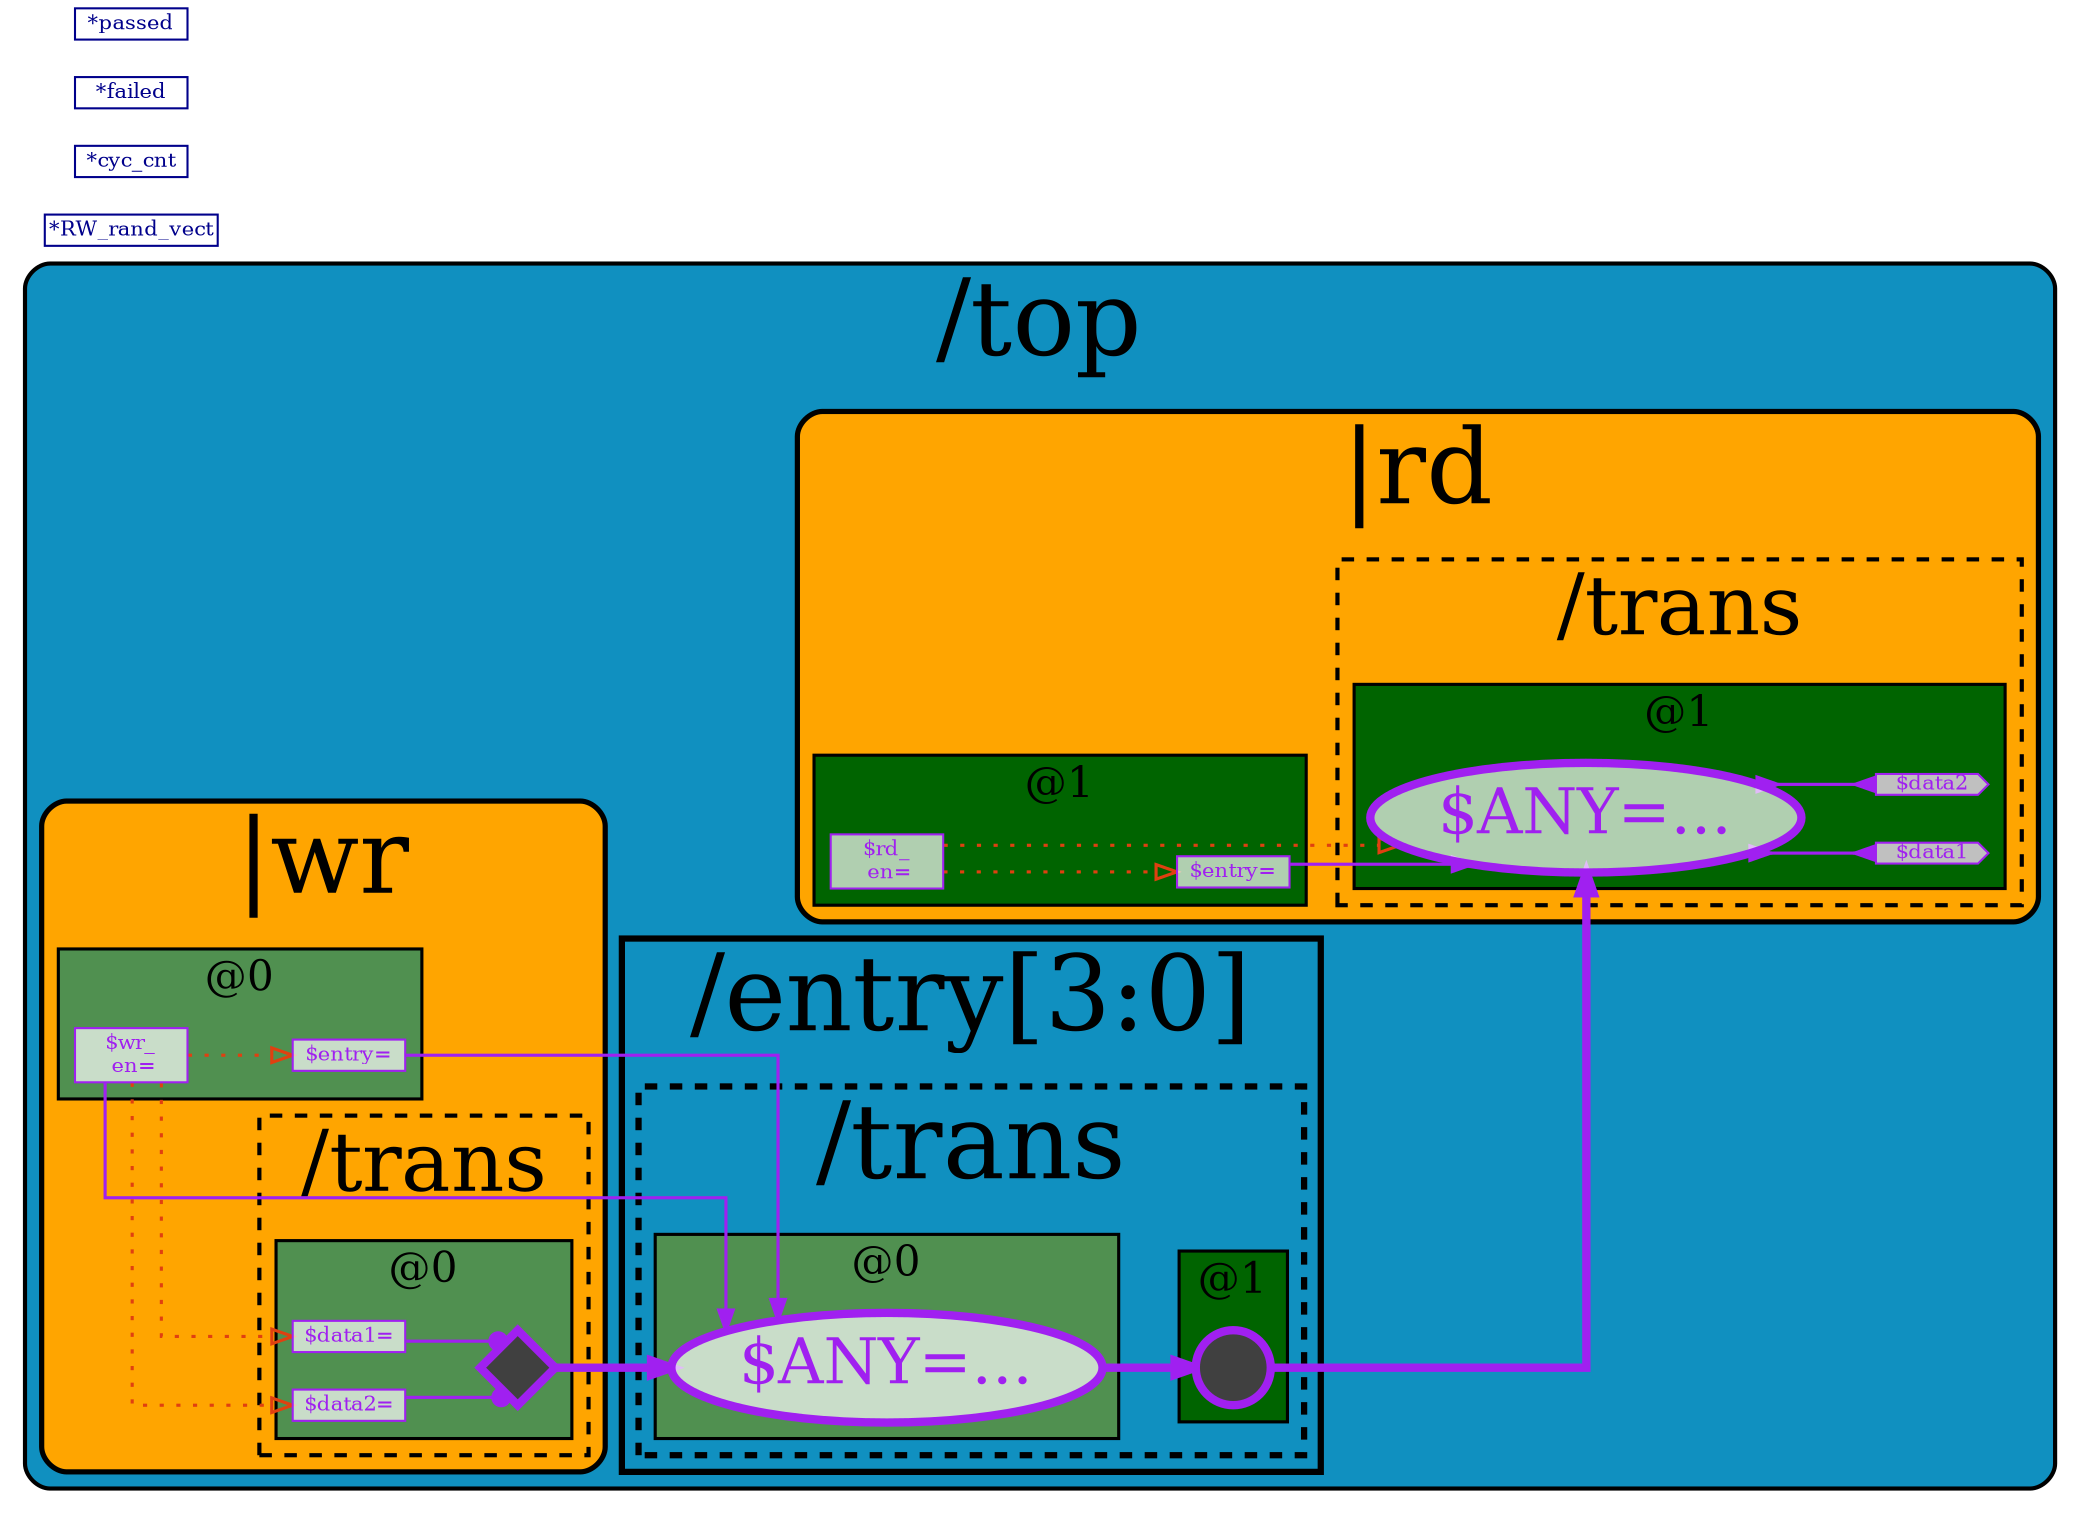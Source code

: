 // Generated by SandPiper(TM) 1.9-2018/02/11-beta from Redwood EDA.
// (Installed here: /home/devel/SandPiper_1.9-2018_02_11-beta_distro.)
// Redwood EDA does not claim intellectual property rights to this file and provides no warranty regarding its correctness or quality.


// Transaction Flow Graph:

strict digraph "top.tlv" {
   graph [layout = dot, rankdir = "LR", outputorder = edgesfirst, splines = ortho];
   node [layer = 4, shape = star, height = 0.02, style = filled, fontsize = 10, fontcolor = "purple", color = "purple", fillcolor = "#ffffffb0", penwidth = 1.0, margin = "0.03,0.03"];
   edge [layer = 3, weight = 4, penwidth = 1.5, color = "purple", fontcolor = "#00D000", labelfontcolor = "purple"];
   subgraph "cluster." {
      fillcolor = "#1090c0"
      style = "filled,rounded"
      penwidth = 2.0
      fontsize = 50
      tooltip = "/top"
      id = "id0{logical_entity=#Q##Q#}"
      label = "/top"
      subgraph "cluster./entry" {
         fillcolor = "#1090c0"
fontsize = 50
penwidth = 3.0
         style = filled
         tooltip = "/entry[3:0]"
         id = "id1{logical_entity=#Q#/entry#Q#}"
         label = "/entry[3:0]"
         subgraph "cluster./entry/trans" {
            fillcolor = "#1090c0"
fontsize = 50
penwidth = 3.0
            style = "dashed,filled"
            tooltip = "/entry/trans"
            id = "id2{logical_entity=#Q#/entry/trans#Q#}"
            label = "/trans"
            subgraph "cluster.stage0" {
               "/entry/trans$ANY@0" [penwidth = 4.0, fillcolor = "#ffffffb0", fontsize = 30, shape = oval, label = "$ANY=...", tooltip = "\\SV_plus
         always_comb
            if (|wr>>0$wr_en)
               /entry[|wr>>0$entry]/trans$$ANY = |wr/trans>>0$ANY;"];
            }
            subgraph "cluster.stage1" {
               "/entry/trans$ANY@1" [penwidth = 4.0, label = "", fillcolor = grey25, style = filled, fixedsize = true, width = 0.5, height = 0.5, shape = circle];
            }
            subgraph "cluster.stage0" {
               style = "filled"
               fontsize = 20
               penwidth = 1.5
               label = "@0"
               id = "id7{logical_entity=#Q#|none@0#Q#}"
               tooltip = "/entry/trans@0"
               fillcolor = "#509050"
            }
            subgraph "cluster.stage1" {
               style = "filled"
               fontsize = 20
               penwidth = 1.5
               label = "@1"
               id = "id8{logical_entity=#Q#|none@2#Q#}"
               tooltip = "/entry/trans@1"
               fillcolor = "darkgreen"
            }
         }
      }
      subgraph "cluster.|none" {
         fillcolor = "orange"
         style = "filled,rounded"
         penwidth = 2.5
         fontsize = 50
         tooltip = "|none"
         id = "id9{logical_entity=#Q#|none#Q#}"
         label = "|none"
      }
      subgraph "cluster.|rd" {
         fillcolor = "orange"
         style = "filled,rounded"
         penwidth = 2.5
         fontsize = 50
         tooltip = "|rd"
         id = "id10{logical_entity=#Q#|rd#Q#}"
         label = "|rd"
         subgraph "cluster.stage1" {
            "|rd$entry@1" [fillcolor = "#ffffffb0", shape = box, label = "$entry=", id = "id11{logical_entity=#Q#|rd$entry#Q#}", tooltip = "$entry[1:0] = *RW_rand_vect[(106 + (0)) % 257 +: 2];"];
         }
         subgraph "cluster.stage1" {
            "|rd$rd_en@1" [fillcolor = "#ffffffb0", shape = box, label = "$rd_\n en=", id = "id13{logical_entity=#Q#|rd$rd_en#Q#}", tooltip = "$rd_en[0:0] = *RW_rand_vect[(239 + (0)) % 257 +: 1];"];
         }
         subgraph "cluster.stage1" {
            style = "filled"
            fontsize = 20
            penwidth = 1.5
            label = "@1"
            id = "id14{logical_entity=#Q#|rd@2#Q#}"
            tooltip = "|rd@1"
            fillcolor = "darkgreen"
         }
         subgraph "cluster.|rd/trans" {
            fillcolor = "orange"
fontsize = 40
penwidth = 2.0
            style = "dashed,filled"
            tooltip = "|rd/trans"
            id = "id15{logical_entity=#Q#|rd/trans#Q#}"
            label = "/trans"
            subgraph "cluster.stage1" {
               "|rd/trans$data1@1" [shape = cds, fillcolor = grey, label = "$data1"];
            }
            subgraph "cluster.stage1" {
               "|rd/trans$data2@1" [shape = cds, fillcolor = grey, label = "$data2"];
            }
            subgraph "cluster.stage1" {
               "|rd/trans$ANY@1" [penwidth = 4.0, fillcolor = "#ffffffb0", fontsize = 30, shape = oval, label = "$ANY=...", tooltip = "$ANY = /top/entry[|rd$entry]/trans>>0$ANY;"];
            }
            subgraph "cluster.stage1" {
               style = "filled"
               fontsize = 20
               penwidth = 1.5
               label = "@1"
               id = "id21{logical_entity=#Q#|rd@2#Q#}"
               tooltip = "|rd/trans@1"
               fillcolor = "darkgreen"
            }
         }
      }
      subgraph "cluster.|wr" {
         fillcolor = "orange"
         style = "filled,rounded"
         penwidth = 2.5
         fontsize = 50
         tooltip = "|wr"
         id = "id22{logical_entity=#Q#|wr#Q#}"
         label = "|wr"
         subgraph "cluster.stage0" {
            "|wr$entry@0" [fillcolor = "#ffffffb0", shape = box, label = "$entry=", id = "id23{logical_entity=#Q#|wr$entry#Q#}", tooltip = "$entry[1:0] = *RW_rand_vect[(124 + (0)) % 257 +: 2];"];
         }
         subgraph "cluster.stage0" {
            "|wr$wr_en@0" [fillcolor = "#ffffffb0", shape = box, label = "$wr_\n en=", id = "id25{logical_entity=#Q#|wr$wr_en#Q#}", tooltip = "$wr_en[0:0] = *RW_rand_vect[(0 + (0)) % 257 +: 1];"];
         }
         subgraph "cluster.stage0" {
            style = "filled"
            fontsize = 20
            penwidth = 1.5
            label = "@0"
            id = "id26{logical_entity=#Q#|wr@0#Q#}"
            tooltip = "|wr@0"
            fillcolor = "#509050"
         }
         subgraph "cluster.|wr/entry" {
            fillcolor = "orange"
fontsize = 40
penwidth = 2.0
            style = filled
            tooltip = "|wr/entry[3:0]"
            id = "id27{logical_entity=#Q#|wr/entry#Q#}"
            label = "/entry[3:0]"
            subgraph "cluster.|wr/entry/trans" {
               fillcolor = "orange"
fontsize = 40
penwidth = 2.0
               style = "dashed,filled"
               tooltip = "|wr/entry/trans"
               id = "id28{logical_entity=#Q#|wr/entry/trans#Q#}"
               label = "/trans"
            }
         }
         subgraph "cluster.|wr/trans" {
            fillcolor = "orange"
fontsize = 40
penwidth = 2.0
            style = "dashed,filled"
            tooltip = "|wr/trans"
            id = "id29{logical_entity=#Q#|wr/trans#Q#}"
            label = "/trans"
            subgraph "cluster.stage0" {
               "|wr/trans$data1@0" [fillcolor = "#ffffffb0", shape = box, label = "$data1=", id = "id30{logical_entity=#Q#|wr/trans$data1#Q#}", tooltip = "$data1[7:0] = *RW_rand_vect[(248 + (0)) % 257 +: 8];"];
            }
            subgraph "cluster.stage0" {
               "|wr/trans$data2@0" [fillcolor = "#ffffffb0", shape = box, label = "$data2=", id = "id33{logical_entity=#Q#|wr/trans$data2#Q#}", tooltip = "$data2[3:0] = *RW_rand_vect[(115 + (0)) % 257 +: 4];"];
            }
            subgraph "cluster.stage0" {
               "|wr/trans$ANY@0" [penwidth = 4.0, label = "", fillcolor = grey25, style = filled, fixedsize = true, width = 0.5, height = 0.5, shape = diamond];
            }
            subgraph "cluster.stage0" {
               style = "filled"
               fontsize = 20
               penwidth = 1.5
               label = "@0"
               id = "id36{logical_entity=#Q#|wr@0#Q#}"
               tooltip = "|wr/trans@0"
               fillcolor = "#509050"
            }
         }
      }
   }

"*RW_rand_vect" [shape = box, color = "#00008b", fontcolor = "#00008b", fillcolor = white];
"*cyc_cnt" [shape = box, color = "#00008b", fontcolor = "#00008b", fillcolor = white];
"*failed" [shape = box, color = "#00008b", fontcolor = "#00008b", fillcolor = white];
"*passed" [shape = box, color = "#00008b", fontcolor = "#00008b", fillcolor = white];

"/entry/trans$ANY@0" -> "/entry/trans$ANY@1" [id = "id3{logical_entity=#Q#/entry/trans$ANY#Q#}", penwidth = 4.0]
"|wr$wr_en@0" -> "/entry/trans$ANY@0" [id = "id4{logical_entity=#Q#|wr$wr_en#Q#}", weight = 1, tooltip = "|wr$wr_en>>0"]
"|wr$entry@0" -> "/entry/trans$ANY@0" [id = "id5{logical_entity=#Q#|wr$entry#Q#}", weight = 1, tooltip = "|wr$entry>>0"]
"|wr/trans$ANY@0" -> "/entry/trans$ANY@0" [id = "id6{logical_entity=#Q#|wr/trans$ANY#Q#}", penwidth = 4.0, weight = 1, tooltip = "|wr/trans$ANY>>0"]
"|rd$rd_en@1" -> "|rd$entry@1" [id = "id12{logical_entity=#Q#|rd$rd_en#Q#}", style = dotted, color = "#E04010", arrowhead = empty, tooltip = "|rd$rd_en"]
"|rd/trans$ANY@1" -> "|rd/trans$data1@1" [id = "id16{logical_entity=#Q#|rd/trans$data1#Q#}", dir = both, arrowtail = inv, arrowhead = inv]
"|rd/trans$ANY@1" -> "|rd/trans$data2@1" [id = "id17{logical_entity=#Q#|rd/trans$data2#Q#}", dir = both, arrowtail = inv, arrowhead = inv]
"|rd$entry@1" -> "|rd/trans$ANY@1" [id = "id18{logical_entity=#Q#|rd$entry#Q#}", weight = 2, tooltip = "|rd$entry"]
"|rd$rd_en@1" -> "|rd/trans$ANY@1" [id = "id19{logical_entity=#Q#|rd$rd_en#Q#}", style = dotted, color = "#E04010", arrowhead = empty, tooltip = "|rd$rd_en"]
"/entry/trans$ANY@1" -> "|rd/trans$ANY@1" [id = "id20{logical_entity=#Q#/entry/trans$ANY#Q#}", penwidth = 4.0, weight = 1, tooltip = "/entry/trans$ANY>>0"]
"|wr$wr_en@0" -> "|wr$entry@0" [id = "id24{logical_entity=#Q#|wr$wr_en#Q#}", style = dotted, color = "#E04010", arrowhead = empty, tooltip = "|wr$wr_en"]
"|wr$wr_en@0" -> "|wr/trans$data1@0" [id = "id31{logical_entity=#Q#|wr$wr_en#Q#}", style = dotted, color = "#E04010", arrowhead = empty, tooltip = "|wr$wr_en"]
"|wr/trans$data1@0" -> "|wr/trans$ANY@0" [id = "id32{logical_entity=#Q#|wr/trans$data1#Q#}", arrowhead = dot]
"|wr$wr_en@0" -> "|wr/trans$data2@0" [id = "id34{logical_entity=#Q#|wr$wr_en#Q#}", style = dotted, color = "#E04010", arrowhead = empty, tooltip = "|wr$wr_en"]
"|wr/trans$data2@0" -> "|wr/trans$ANY@0" [id = "id35{logical_entity=#Q#|wr/trans$data2#Q#}", arrowhead = dot]
}
